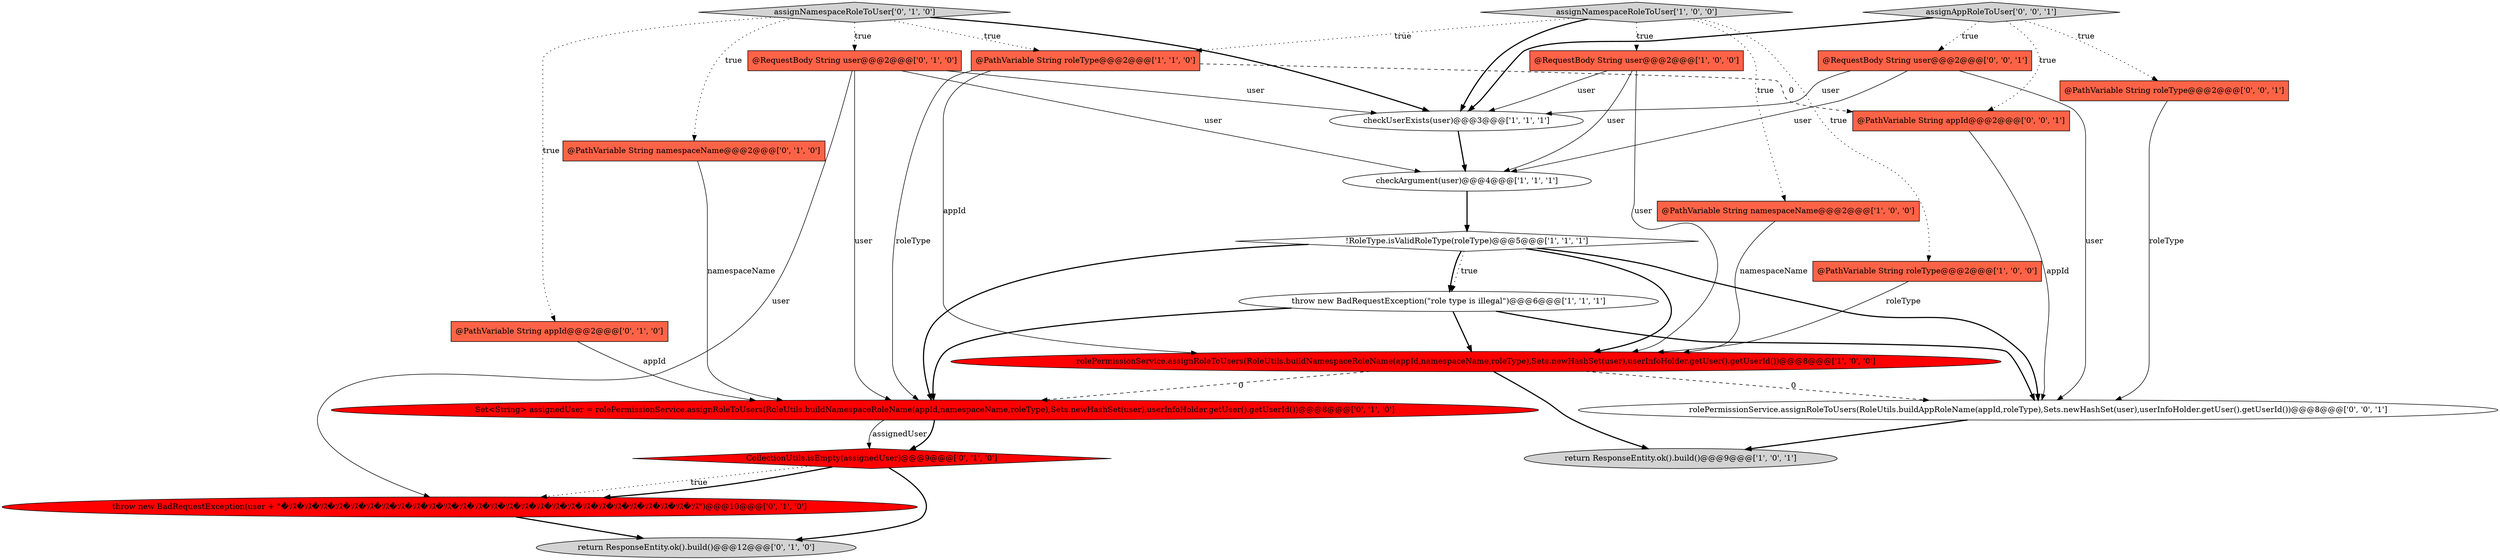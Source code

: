 digraph {
1 [style = filled, label = "return ResponseEntity.ok().build()@@@9@@@['1', '0', '1']", fillcolor = lightgray, shape = ellipse image = "AAA0AAABBB1BBB"];
19 [style = filled, label = "assignAppRoleToUser['0', '0', '1']", fillcolor = lightgray, shape = diamond image = "AAA0AAABBB3BBB"];
8 [style = filled, label = "checkArgument(user)@@@4@@@['1', '1', '1']", fillcolor = white, shape = ellipse image = "AAA0AAABBB1BBB"];
22 [style = filled, label = "@PathVariable String appId@@@2@@@['0', '0', '1']", fillcolor = tomato, shape = box image = "AAA0AAABBB3BBB"];
0 [style = filled, label = "rolePermissionService.assignRoleToUsers(RoleUtils.buildNamespaceRoleName(appId,namespaceName,roleType),Sets.newHashSet(user),userInfoHolder.getUser().getUserId())@@@8@@@['1', '0', '0']", fillcolor = red, shape = ellipse image = "AAA1AAABBB1BBB"];
21 [style = filled, label = "@PathVariable String roleType@@@2@@@['0', '0', '1']", fillcolor = tomato, shape = box image = "AAA0AAABBB3BBB"];
16 [style = filled, label = "@PathVariable String namespaceName@@@2@@@['0', '1', '0']", fillcolor = tomato, shape = box image = "AAA0AAABBB2BBB"];
5 [style = filled, label = "@PathVariable String roleType@@@2@@@['1', '1', '0']", fillcolor = tomato, shape = box image = "AAA0AAABBB1BBB"];
12 [style = filled, label = "CollectionUtils.isEmpty(assignedUser)@@@9@@@['0', '1', '0']", fillcolor = red, shape = diamond image = "AAA1AAABBB2BBB"];
14 [style = filled, label = "assignNamespaceRoleToUser['0', '1', '0']", fillcolor = lightgray, shape = diamond image = "AAA0AAABBB2BBB"];
10 [style = filled, label = "!RoleType.isValidRoleType(roleType)@@@5@@@['1', '1', '1']", fillcolor = white, shape = diamond image = "AAA0AAABBB1BBB"];
7 [style = filled, label = "checkUserExists(user)@@@3@@@['1', '1', '1']", fillcolor = white, shape = ellipse image = "AAA0AAABBB1BBB"];
17 [style = filled, label = "throw new BadRequestException(user + \"�ｿｽ�ｿｽ�ｿｽ�ｿｽ�ｿｽ�ｿｽ�ｿｽ�ｿｽ�ｿｽ�ｿｽ�ｿｽ�ｿｽ�ｿｽ�ｿｽ�ｿｽ�ｿｽ�ｿｽ�ｿｽ�ｿｽ�ｿｽ�ｿｽ�ｿｽ�ｿｽ�ｿｽ�ｿｽ�ｿｽ�ｿｽ\")@@@10@@@['0', '1', '0']", fillcolor = red, shape = ellipse image = "AAA1AAABBB2BBB"];
3 [style = filled, label = "@PathVariable String namespaceName@@@2@@@['1', '0', '0']", fillcolor = tomato, shape = box image = "AAA0AAABBB1BBB"];
11 [style = filled, label = "@PathVariable String appId@@@2@@@['0', '1', '0']", fillcolor = tomato, shape = box image = "AAA0AAABBB2BBB"];
23 [style = filled, label = "rolePermissionService.assignRoleToUsers(RoleUtils.buildAppRoleName(appId,roleType),Sets.newHashSet(user),userInfoHolder.getUser().getUserId())@@@8@@@['0', '0', '1']", fillcolor = white, shape = ellipse image = "AAA0AAABBB3BBB"];
15 [style = filled, label = "@RequestBody String user@@@2@@@['0', '1', '0']", fillcolor = tomato, shape = box image = "AAA0AAABBB2BBB"];
6 [style = filled, label = "throw new BadRequestException(\"role type is illegal\")@@@6@@@['1', '1', '1']", fillcolor = white, shape = ellipse image = "AAA0AAABBB1BBB"];
18 [style = filled, label = "Set<String> assignedUser = rolePermissionService.assignRoleToUsers(RoleUtils.buildNamespaceRoleName(appId,namespaceName,roleType),Sets.newHashSet(user),userInfoHolder.getUser().getUserId())@@@8@@@['0', '1', '0']", fillcolor = red, shape = ellipse image = "AAA1AAABBB2BBB"];
13 [style = filled, label = "return ResponseEntity.ok().build()@@@12@@@['0', '1', '0']", fillcolor = lightgray, shape = ellipse image = "AAA0AAABBB2BBB"];
2 [style = filled, label = "@RequestBody String user@@@2@@@['1', '0', '0']", fillcolor = tomato, shape = box image = "AAA0AAABBB1BBB"];
4 [style = filled, label = "@PathVariable String roleType@@@2@@@['1', '0', '0']", fillcolor = tomato, shape = box image = "AAA0AAABBB1BBB"];
20 [style = filled, label = "@RequestBody String user@@@2@@@['0', '0', '1']", fillcolor = tomato, shape = box image = "AAA0AAABBB3BBB"];
9 [style = filled, label = "assignNamespaceRoleToUser['1', '0', '0']", fillcolor = lightgray, shape = diamond image = "AAA0AAABBB1BBB"];
3->0 [style = solid, label="namespaceName"];
10->18 [style = bold, label=""];
8->10 [style = bold, label=""];
2->8 [style = solid, label="user"];
2->0 [style = solid, label="user"];
16->18 [style = solid, label="namespaceName"];
20->7 [style = solid, label="user"];
10->6 [style = dotted, label="true"];
12->17 [style = dotted, label="true"];
18->12 [style = solid, label="assignedUser"];
5->18 [style = solid, label="roleType"];
6->18 [style = bold, label=""];
6->23 [style = bold, label=""];
19->20 [style = dotted, label="true"];
0->23 [style = dashed, label="0"];
11->18 [style = solid, label="appId"];
12->17 [style = bold, label=""];
18->12 [style = bold, label=""];
2->7 [style = solid, label="user"];
22->23 [style = solid, label="appId"];
15->7 [style = solid, label="user"];
6->0 [style = bold, label=""];
19->21 [style = dotted, label="true"];
9->7 [style = bold, label=""];
7->8 [style = bold, label=""];
10->6 [style = bold, label=""];
20->23 [style = solid, label="user"];
21->23 [style = solid, label="roleType"];
14->7 [style = bold, label=""];
14->16 [style = dotted, label="true"];
12->13 [style = bold, label=""];
14->15 [style = dotted, label="true"];
14->5 [style = dotted, label="true"];
4->0 [style = solid, label="roleType"];
20->8 [style = solid, label="user"];
10->23 [style = bold, label=""];
0->1 [style = bold, label=""];
9->2 [style = dotted, label="true"];
15->18 [style = solid, label="user"];
15->8 [style = solid, label="user"];
10->0 [style = bold, label=""];
19->22 [style = dotted, label="true"];
23->1 [style = bold, label=""];
9->4 [style = dotted, label="true"];
0->18 [style = dashed, label="0"];
14->11 [style = dotted, label="true"];
17->13 [style = bold, label=""];
15->17 [style = solid, label="user"];
5->22 [style = dashed, label="0"];
5->0 [style = solid, label="appId"];
19->7 [style = bold, label=""];
9->3 [style = dotted, label="true"];
9->5 [style = dotted, label="true"];
}
